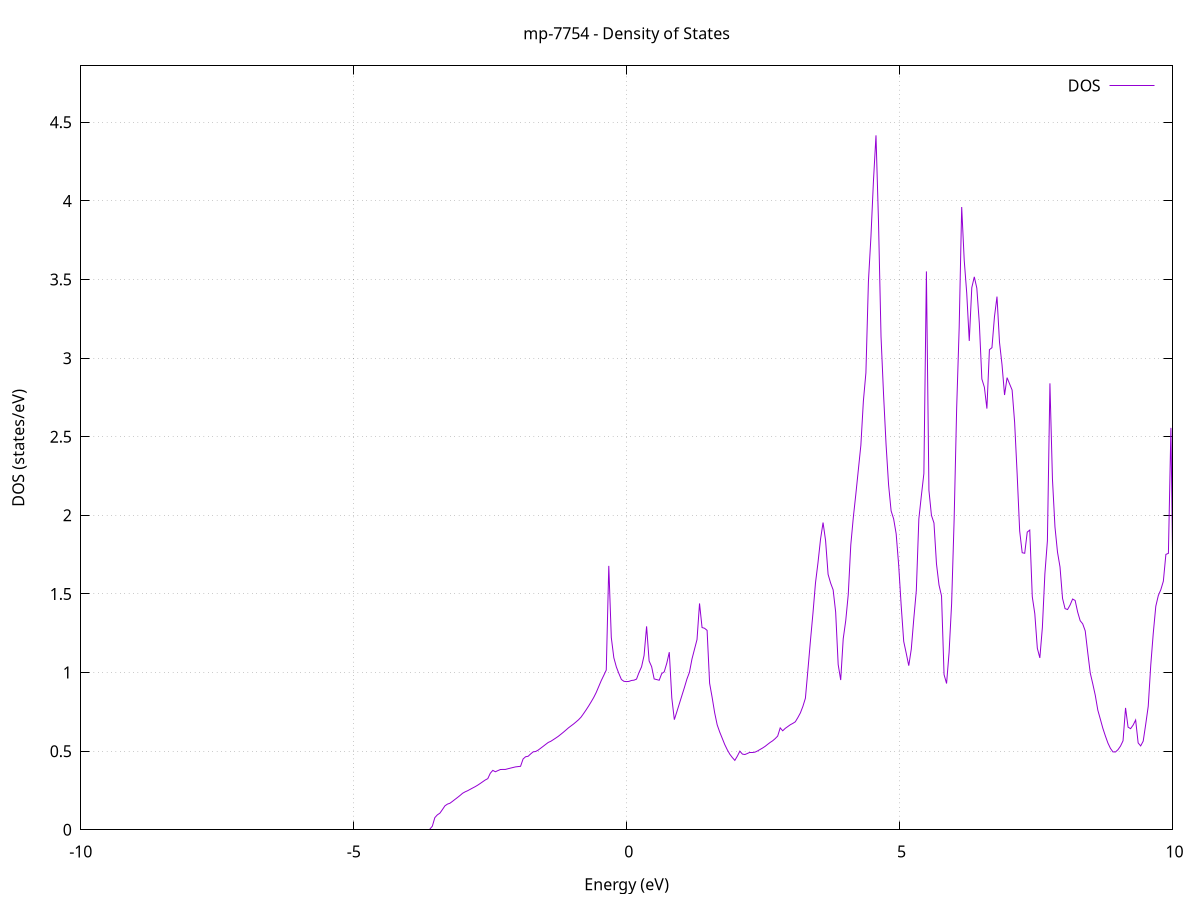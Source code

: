 set title 'mp-7754 - Density of States'
set xlabel 'Energy (eV)'
set ylabel 'DOS (states/eV)'
set grid
set xrange [-10:10]
set yrange [0:4.859]
set xzeroaxis lt -1
set terminal png size 800,600
set output 'mp-7754_dos_gnuplot.png'
plot '-' using 1:2 with lines title 'DOS'
-38.103200 0.000000
-38.057000 0.000000
-38.010800 0.000000
-37.964600 0.000000
-37.918400 0.000000
-37.872300 0.000000
-37.826100 0.000000
-37.779900 0.000000
-37.733700 0.000000
-37.687500 0.000000
-37.641400 0.000000
-37.595200 0.000000
-37.549000 0.000000
-37.502800 0.000000
-37.456600 0.000000
-37.410400 0.000000
-37.364300 0.000000
-37.318100 0.000000
-37.271900 0.000000
-37.225700 0.000000
-37.179500 0.000000
-37.133400 0.000000
-37.087200 0.000000
-37.041000 0.000000
-36.994800 0.000000
-36.948600 0.000000
-36.902500 0.000000
-36.856300 0.000000
-36.810100 0.000000
-36.763900 0.000000
-36.717700 0.000000
-36.671600 0.000000
-36.625400 0.000000
-36.579200 0.000000
-36.533000 0.000000
-36.486800 0.000000
-36.440700 0.000000
-36.394500 0.000000
-36.348300 0.000000
-36.302100 0.000000
-36.255900 0.000000
-36.209700 0.000000
-36.163600 0.000000
-36.117400 0.000000
-36.071200 0.000000
-36.025000 0.000000
-35.978800 0.000000
-35.932700 0.000000
-35.886500 0.000000
-35.840300 0.000000
-35.794100 0.000000
-35.747900 0.000000
-35.701800 0.000000
-35.655600 0.000000
-35.609400 0.000000
-35.563200 0.000000
-35.517000 0.000000
-35.470900 0.000000
-35.424700 0.000000
-35.378500 0.000000
-35.332300 0.000000
-35.286100 0.000000
-35.239900 0.000000
-35.193800 0.000000
-35.147600 0.000000
-35.101400 0.000000
-35.055200 0.000000
-35.009000 0.000000
-34.962900 0.000000
-34.916700 0.000000
-34.870500 0.000000
-34.824300 0.000000
-34.778100 0.000000
-34.732000 0.000000
-34.685800 0.000000
-34.639600 0.000000
-34.593400 0.000000
-34.547200 0.000000
-34.501100 0.000000
-34.454900 0.000000
-34.408700 0.000000
-34.362500 0.000000
-34.316300 0.000000
-34.270100 0.000000
-34.224000 0.000000
-34.177800 0.000000
-34.131600 0.000000
-34.085400 0.000000
-34.039200 0.000000
-33.993100 0.000000
-33.946900 0.000000
-33.900700 11.520300
-33.854500 15.675200
-33.808300 9.471200
-33.762200 8.375600
-33.716000 8.305600
-33.669800 10.765000
-33.623600 12.183300
-33.577400 16.520600
-33.531300 20.598500
-33.485100 23.480700
-33.438900 0.000000
-33.392700 0.000000
-33.346500 0.000000
-33.300400 0.000000
-33.254200 0.000000
-33.208000 0.000000
-33.161800 0.000000
-33.115600 0.000000
-33.069400 0.000000
-33.023300 0.000000
-32.977100 0.000000
-32.930900 0.000000
-32.884700 0.000000
-32.838500 0.000000
-32.792400 0.000000
-32.746200 0.000000
-32.700000 0.000000
-32.653800 0.000000
-32.607600 0.000000
-32.561500 0.000000
-32.515300 0.000000
-32.469100 0.000000
-32.422900 0.000000
-32.376700 0.000000
-32.330600 0.000000
-32.284400 0.000000
-32.238200 0.000000
-32.192000 0.000000
-32.145800 0.000000
-32.099600 0.000000
-32.053500 0.000000
-32.007300 0.000000
-31.961100 0.000000
-31.914900 0.000000
-31.868700 0.000000
-31.822600 0.000000
-31.776400 0.000000
-31.730200 0.000000
-31.684000 0.000000
-31.637800 0.000000
-31.591700 0.000000
-31.545500 0.000000
-31.499300 0.000000
-31.453100 0.000000
-31.406900 0.000000
-31.360800 0.000000
-31.314600 0.000000
-31.268400 0.000000
-31.222200 0.000000
-31.176000 0.000000
-31.129800 0.000000
-31.083700 0.000000
-31.037500 0.000000
-30.991300 0.000000
-30.945100 0.000000
-30.898900 0.000000
-30.852800 0.000000
-30.806600 0.000000
-30.760400 0.000000
-30.714200 0.000000
-30.668000 0.000000
-30.621900 0.000000
-30.575700 0.000000
-30.529500 0.000000
-30.483300 0.000000
-30.437100 0.000000
-30.391000 0.000000
-30.344800 0.000000
-30.298600 0.000000
-30.252400 0.000000
-30.206200 0.000000
-30.160000 0.000000
-30.113900 0.000000
-30.067700 0.000000
-30.021500 0.000000
-29.975300 0.000000
-29.929100 0.000000
-29.883000 0.000000
-29.836800 0.000000
-29.790600 0.000000
-29.744400 0.000000
-29.698200 0.000000
-29.652100 0.000000
-29.605900 0.000000
-29.559700 0.000000
-29.513500 0.000000
-29.467300 0.000000
-29.421200 0.000000
-29.375000 0.000000
-29.328800 0.000000
-29.282600 0.000000
-29.236400 0.000000
-29.190300 0.000000
-29.144100 0.000000
-29.097900 0.000000
-29.051700 0.000000
-29.005500 0.000000
-28.959300 0.000000
-28.913200 0.000000
-28.867000 0.000000
-28.820800 0.000000
-28.774600 0.000000
-28.728400 0.000000
-28.682300 0.000000
-28.636100 0.000000
-28.589900 0.000000
-28.543700 0.000000
-28.497500 0.000000
-28.451400 0.000000
-28.405200 0.000000
-28.359000 0.000000
-28.312800 0.000000
-28.266600 0.000000
-28.220500 0.000000
-28.174300 0.000000
-28.128100 0.000000
-28.081900 0.000000
-28.035700 0.000000
-27.989500 0.000000
-27.943400 0.000000
-27.897200 0.000000
-27.851000 0.000000
-27.804800 0.000000
-27.758600 0.000000
-27.712500 0.000000
-27.666300 0.000000
-27.620100 0.000000
-27.573900 0.000000
-27.527700 0.000000
-27.481600 0.000000
-27.435400 0.000000
-27.389200 0.000000
-27.343000 0.000000
-27.296800 0.000000
-27.250700 0.000000
-27.204500 0.000000
-27.158300 0.000000
-27.112100 0.000000
-27.065900 0.000000
-27.019700 0.000000
-26.973600 0.000000
-26.927400 0.000000
-26.881200 0.000000
-26.835000 0.000000
-26.788800 0.000000
-26.742700 0.000000
-26.696500 0.000000
-26.650300 0.000000
-26.604100 0.000000
-26.557900 0.000000
-26.511800 0.000000
-26.465600 0.000000
-26.419400 0.000000
-26.373200 0.000000
-26.327000 0.000000
-26.280900 0.000000
-26.234700 0.000000
-26.188500 0.000000
-26.142300 0.000000
-26.096100 0.000000
-26.049900 0.000000
-26.003800 0.000000
-25.957600 0.000000
-25.911400 0.000000
-25.865200 0.000000
-25.819000 0.000000
-25.772900 0.000000
-25.726700 0.000000
-25.680500 0.000000
-25.634300 0.000000
-25.588100 0.000000
-25.542000 0.000000
-25.495800 0.000000
-25.449600 0.000000
-25.403400 0.000000
-25.357200 0.000000
-25.311100 0.000000
-25.264900 0.000000
-25.218700 0.000000
-25.172500 0.000000
-25.126300 0.000000
-25.080200 0.000000
-25.034000 0.000000
-24.987800 0.000000
-24.941600 0.000000
-24.895400 0.000000
-24.849200 0.000000
-24.803100 0.000000
-24.756900 0.000000
-24.710700 0.000000
-24.664500 0.000000
-24.618300 0.000000
-24.572200 0.000000
-24.526000 0.000000
-24.479800 0.000000
-24.433600 0.000000
-24.387400 0.000000
-24.341300 0.000000
-24.295100 0.000000
-24.248900 0.000000
-24.202700 0.000000
-24.156500 0.000000
-24.110400 0.000000
-24.064200 0.000000
-24.018000 0.000000
-23.971800 0.000000
-23.925600 0.000000
-23.879400 0.000000
-23.833300 0.000000
-23.787100 0.000000
-23.740900 0.000000
-23.694700 0.000000
-23.648500 0.000000
-23.602400 0.000000
-23.556200 0.000000
-23.510000 0.000000
-23.463800 0.000000
-23.417600 0.000000
-23.371500 0.000000
-23.325300 0.000000
-23.279100 0.000000
-23.232900 0.000000
-23.186700 0.000000
-23.140600 0.000000
-23.094400 0.000000
-23.048200 0.000000
-23.002000 0.000000
-22.955800 0.000000
-22.909600 0.000000
-22.863500 0.000000
-22.817300 0.000000
-22.771100 0.000000
-22.724900 0.000000
-22.678700 0.000000
-22.632600 0.000000
-22.586400 0.000000
-22.540200 0.000000
-22.494000 0.000000
-22.447800 0.000000
-22.401700 0.000000
-22.355500 0.000000
-22.309300 0.000000
-22.263100 0.000000
-22.216900 0.000000
-22.170800 0.000000
-22.124600 0.000000
-22.078400 0.000000
-22.032200 0.000000
-21.986000 0.000000
-21.939800 0.000000
-21.893700 0.000000
-21.847500 0.000000
-21.801300 0.000000
-21.755100 0.000000
-21.708900 0.000000
-21.662800 0.000000
-21.616600 0.000000
-21.570400 0.000000
-21.524200 0.000000
-21.478000 0.000000
-21.431900 0.000000
-21.385700 0.000000
-21.339500 0.000000
-21.293300 0.000000
-21.247100 0.000000
-21.201000 0.000000
-21.154800 0.000000
-21.108600 0.000000
-21.062400 0.000000
-21.016200 0.000000
-20.970100 0.000000
-20.923900 0.000000
-20.877700 0.000000
-20.831500 0.000000
-20.785300 0.000000
-20.739100 0.000000
-20.693000 0.000000
-20.646800 0.000000
-20.600600 0.000000
-20.554400 0.000000
-20.508200 0.000000
-20.462100 0.000000
-20.415900 0.000000
-20.369700 0.000000
-20.323500 0.000000
-20.277300 0.000000
-20.231200 0.000000
-20.185000 0.000000
-20.138800 0.000000
-20.092600 0.000000
-20.046400 0.000000
-20.000300 0.000000
-19.954100 0.000000
-19.907900 0.000000
-19.861700 0.000000
-19.815500 0.000000
-19.769300 0.000000
-19.723200 0.000000
-19.677000 0.000000
-19.630800 0.000000
-19.584600 0.000000
-19.538400 0.000000
-19.492300 0.000000
-19.446100 0.000000
-19.399900 0.000000
-19.353700 0.000000
-19.307500 0.000000
-19.261400 0.000000
-19.215200 0.000000
-19.169000 0.000000
-19.122800 0.000000
-19.076600 0.000000
-19.030500 0.000000
-18.984300 0.000000
-18.938100 0.000000
-18.891900 0.000000
-18.845700 0.000000
-18.799500 0.000000
-18.753400 0.000000
-18.707200 0.000000
-18.661000 0.000000
-18.614800 0.000000
-18.568600 0.000000
-18.522500 0.000000
-18.476300 0.000000
-18.430100 0.000000
-18.383900 0.000000
-18.337700 0.000000
-18.291600 0.000000
-18.245400 0.000000
-18.199200 0.000000
-18.153000 0.000000
-18.106800 0.000000
-18.060700 0.000000
-18.014500 0.000000
-17.968300 0.000000
-17.922100 0.000000
-17.875900 0.000000
-17.829800 0.000000
-17.783600 0.000000
-17.737400 0.000000
-17.691200 0.000000
-17.645000 0.000000
-17.598800 0.000000
-17.552700 0.000000
-17.506500 0.000000
-17.460300 0.000000
-17.414100 0.000000
-17.367900 0.000000
-17.321800 0.000000
-17.275600 0.000000
-17.229400 0.000000
-17.183200 0.000000
-17.137000 0.000000
-17.090900 0.000000
-17.044700 0.000000
-16.998500 0.000000
-16.952300 0.000000
-16.906100 0.000000
-16.860000 0.000000
-16.813800 0.000000
-16.767600 0.000000
-16.721400 0.000000
-16.675200 0.000000
-16.629000 0.000000
-16.582900 0.000000
-16.536700 0.000000
-16.490500 0.000000
-16.444300 0.000000
-16.398100 0.000000
-16.352000 0.000000
-16.305800 0.000000
-16.259600 0.000000
-16.213400 0.000000
-16.167200 0.000000
-16.121100 0.000000
-16.074900 0.000000
-16.028700 0.000000
-15.982500 0.000000
-15.936300 0.000000
-15.890200 0.000000
-15.844000 0.000000
-15.797800 0.000000
-15.751600 0.000000
-15.705400 0.000000
-15.659200 0.000000
-15.613100 0.000000
-15.566900 0.000000
-15.520700 0.000000
-15.474500 0.000000
-15.428300 0.000000
-15.382200 0.000000
-15.336000 0.000000
-15.289800 0.000000
-15.243600 0.000000
-15.197400 0.000000
-15.151300 0.000000
-15.105100 0.000000
-15.058900 0.000000
-15.012700 0.000000
-14.966500 0.000000
-14.920400 0.000000
-14.874200 0.000000
-14.828000 0.000000
-14.781800 0.000000
-14.735600 0.000000
-14.689400 0.000000
-14.643300 0.000000
-14.597100 0.000000
-14.550900 0.000000
-14.504700 0.000000
-14.458500 0.000000
-14.412400 0.000000
-14.366200 0.000000
-14.320000 0.000000
-14.273800 0.000000
-14.227600 0.000000
-14.181500 0.000000
-14.135300 0.000000
-14.089100 0.000000
-14.042900 0.000000
-13.996700 0.000000
-13.950600 0.000000
-13.904400 0.000000
-13.858200 0.000000
-13.812000 0.000000
-13.765800 0.000000
-13.719700 0.000000
-13.673500 0.000000
-13.627300 0.000000
-13.581100 0.000000
-13.534900 0.000000
-13.488700 0.000000
-13.442600 0.000000
-13.396400 0.000000
-13.350200 0.000000
-13.304000 0.000000
-13.257800 0.000000
-13.211700 0.000000
-13.165500 0.000000
-13.119300 0.000000
-13.073100 0.000000
-13.026900 0.000000
-12.980800 0.000000
-12.934600 0.000000
-12.888400 0.000000
-12.842200 0.000000
-12.796000 0.000000
-12.749900 0.000000
-12.703700 0.000000
-12.657500 0.000000
-12.611300 0.000000
-12.565100 0.000000
-12.518900 0.000000
-12.472800 0.000000
-12.426600 0.000000
-12.380400 0.000000
-12.334200 0.000000
-12.288000 0.000000
-12.241900 0.000000
-12.195700 0.000000
-12.149500 0.000000
-12.103300 0.000000
-12.057100 0.000000
-12.011000 0.000000
-11.964800 0.000000
-11.918600 0.000000
-11.872400 0.000000
-11.826200 0.000000
-11.780100 0.000000
-11.733900 0.000000
-11.687700 0.000000
-11.641500 0.000000
-11.595300 0.000000
-11.549100 0.000000
-11.503000 0.000000
-11.456800 0.000000
-11.410600 0.000000
-11.364400 0.000000
-11.318200 0.000000
-11.272100 0.000000
-11.225900 0.000000
-11.179700 0.000000
-11.133500 0.000000
-11.087300 0.000000
-11.041200 0.000000
-10.995000 0.000000
-10.948800 0.000000
-10.902600 0.000000
-10.856400 0.000000
-10.810300 0.000000
-10.764100 0.000000
-10.717900 0.000000
-10.671700 0.000000
-10.625500 0.000000
-10.579300 0.000000
-10.533200 0.000000
-10.487000 0.000000
-10.440800 0.000000
-10.394600 0.000000
-10.348400 0.000000
-10.302300 0.000000
-10.256100 0.000000
-10.209900 0.000000
-10.163700 0.000000
-10.117500 0.000000
-10.071400 0.000000
-10.025200 0.000000
-9.979000 0.000000
-9.932800 0.000000
-9.886600 0.000000
-9.840500 0.000000
-9.794300 0.000000
-9.748100 0.000000
-9.701900 0.000000
-9.655700 0.000000
-9.609600 0.000000
-9.563400 0.000000
-9.517200 0.000000
-9.471000 0.000000
-9.424800 0.000000
-9.378600 0.000000
-9.332500 0.000000
-9.286300 0.000000
-9.240100 0.000000
-9.193900 0.000000
-9.147700 0.000000
-9.101600 0.000000
-9.055400 0.000000
-9.009200 0.000000
-8.963000 0.000000
-8.916800 0.000000
-8.870700 0.000000
-8.824500 0.000000
-8.778300 0.000000
-8.732100 0.000000
-8.685900 0.000000
-8.639800 0.000000
-8.593600 0.000000
-8.547400 0.000000
-8.501200 0.000000
-8.455000 0.000000
-8.408800 0.000000
-8.362700 0.000000
-8.316500 0.000000
-8.270300 0.000000
-8.224100 0.000000
-8.177900 0.000000
-8.131800 0.000000
-8.085600 0.000000
-8.039400 0.000000
-7.993200 0.000000
-7.947000 0.000000
-7.900900 0.000000
-7.854700 0.000000
-7.808500 0.000000
-7.762300 0.000000
-7.716100 0.000000
-7.670000 0.000000
-7.623800 0.000000
-7.577600 0.000000
-7.531400 0.000000
-7.485200 0.000000
-7.439000 0.000000
-7.392900 0.000000
-7.346700 0.000000
-7.300500 0.000000
-7.254300 0.000000
-7.208100 0.000000
-7.162000 0.000000
-7.115800 0.000000
-7.069600 0.000000
-7.023400 0.000000
-6.977200 0.000000
-6.931100 0.000000
-6.884900 0.000000
-6.838700 0.000000
-6.792500 0.000000
-6.746300 0.000000
-6.700200 0.000000
-6.654000 0.000000
-6.607800 0.000000
-6.561600 0.000000
-6.515400 0.000000
-6.469200 0.000000
-6.423100 0.000000
-6.376900 0.000000
-6.330700 0.000000
-6.284500 0.000000
-6.238300 0.000000
-6.192200 0.000000
-6.146000 0.000000
-6.099800 0.000000
-6.053600 0.000000
-6.007400 0.000000
-5.961300 0.000000
-5.915100 0.000000
-5.868900 0.000000
-5.822700 0.000000
-5.776500 0.000000
-5.730400 0.000000
-5.684200 0.000000
-5.638000 0.000000
-5.591800 0.000000
-5.545600 0.000000
-5.499500 0.000000
-5.453300 0.000000
-5.407100 0.000000
-5.360900 0.000000
-5.314700 0.000000
-5.268500 0.000000
-5.222400 0.000000
-5.176200 0.000000
-5.130000 0.000000
-5.083800 0.000000
-5.037600 0.000000
-4.991500 0.000000
-4.945300 0.000000
-4.899100 0.000000
-4.852900 0.000000
-4.806700 0.000000
-4.760600 0.000000
-4.714400 0.000000
-4.668200 0.000000
-4.622000 0.000000
-4.575800 0.000000
-4.529700 0.000000
-4.483500 0.000000
-4.437300 0.000000
-4.391100 0.000000
-4.344900 0.000000
-4.298700 0.000000
-4.252600 0.000000
-4.206400 0.000000
-4.160200 0.000000
-4.114000 0.000000
-4.067800 0.000000
-4.021700 0.000000
-3.975500 0.000000
-3.929300 0.000000
-3.883100 0.000000
-3.836900 0.000000
-3.790800 0.000000
-3.744600 0.000000
-3.698400 0.000000
-3.652200 0.000000
-3.606000 0.000000
-3.559900 0.022700
-3.513700 0.077300
-3.467500 0.095000
-3.421300 0.105700
-3.375100 0.128500
-3.328900 0.152300
-3.282800 0.163300
-3.236600 0.168900
-3.190400 0.180900
-3.144200 0.193400
-3.098000 0.205600
-3.051900 0.218400
-3.005700 0.232200
-2.959500 0.241200
-2.913300 0.248400
-2.867100 0.257100
-2.821000 0.265800
-2.774800 0.274200
-2.728600 0.283800
-2.682400 0.294500
-2.636200 0.305600
-2.590100 0.316700
-2.543900 0.325200
-2.497700 0.359700
-2.451500 0.377900
-2.405300 0.369000
-2.359100 0.376400
-2.313000 0.383300
-2.266800 0.383900
-2.220600 0.384000
-2.174400 0.388200
-2.128200 0.392200
-2.082100 0.396100
-2.035900 0.400000
-1.989700 0.401900
-1.943500 0.403700
-1.897300 0.450200
-1.851200 0.464500
-1.805000 0.467500
-1.758800 0.482300
-1.712600 0.495700
-1.666400 0.498000
-1.620300 0.507000
-1.574100 0.519000
-1.527900 0.531100
-1.481700 0.543600
-1.435500 0.555700
-1.389400 0.562800
-1.343200 0.573200
-1.297000 0.583800
-1.250800 0.594800
-1.204600 0.607600
-1.158400 0.620600
-1.112300 0.634300
-1.066100 0.648400
-1.019900 0.660500
-0.973700 0.672500
-0.927500 0.685900
-0.881400 0.699700
-0.835200 0.716500
-0.789000 0.739000
-0.742800 0.762300
-0.696600 0.787200
-0.650500 0.813500
-0.604300 0.840900
-0.558100 0.872800
-0.511900 0.910600
-0.465700 0.948400
-0.419600 0.981600
-0.373400 1.016000
-0.327200 1.678700
-0.281000 1.222500
-0.234800 1.094500
-0.188600 1.035600
-0.142500 0.993900
-0.096300 0.956000
-0.050100 0.944400
-0.003900 0.942400
0.042300 0.943800
0.088400 0.949700
0.134600 0.951600
0.180800 0.958300
0.227000 1.001100
0.273200 1.036400
0.319300 1.108700
0.365500 1.294000
0.411700 1.073800
0.457900 1.037400
0.504100 0.959500
0.550200 0.955400
0.596400 0.951200
0.642600 0.993400
0.688800 1.005000
0.735000 1.059200
0.781200 1.129600
0.827300 0.838700
0.873500 0.700400
0.919700 0.750700
0.965900 0.802100
1.012100 0.853700
1.058200 0.904800
1.104400 0.958800
1.150600 1.002000
1.196800 1.086200
1.243000 1.148200
1.289100 1.209900
1.335300 1.439600
1.381500 1.286300
1.427700 1.281700
1.473900 1.268200
1.520000 0.932100
1.566200 0.842100
1.612400 0.744400
1.658600 0.667500
1.704800 0.621800
1.750900 0.582200
1.797100 0.542200
1.843300 0.509100
1.889500 0.480800
1.935700 0.459600
1.981900 0.441400
2.028000 0.468400
2.074200 0.500100
2.120400 0.481400
2.166600 0.478700
2.212800 0.485400
2.258900 0.492900
2.305100 0.492900
2.351300 0.493800
2.397500 0.501300
2.443700 0.510700
2.489800 0.519900
2.536000 0.530400
2.582200 0.543100
2.628400 0.555400
2.674600 0.565900
2.720700 0.579600
2.766900 0.596000
2.813100 0.648000
2.859300 0.629700
2.905500 0.645000
2.951700 0.656500
2.997800 0.668000
3.044000 0.676600
3.090200 0.686900
3.136400 0.713600
3.182600 0.743100
3.228700 0.784700
3.274900 0.836900
3.321100 1.017800
3.367300 1.202900
3.413500 1.378200
3.459600 1.569800
3.505800 1.700200
3.552000 1.848200
3.598200 1.954200
3.644400 1.839800
3.690500 1.624700
3.736700 1.569500
3.782900 1.526100
3.829100 1.384700
3.875300 1.050800
3.921500 0.952400
3.967600 1.214600
4.013800 1.330300
4.060000 1.497200
4.106200 1.811300
4.152400 1.986000
4.198500 2.133800
4.244700 2.289800
4.290900 2.445400
4.337100 2.727400
4.383300 2.906600
4.429400 3.488000
4.475600 3.773400
4.521800 4.128400
4.568000 4.417200
4.614200 3.865100
4.660300 3.136800
4.706500 2.769100
4.752700 2.449500
4.798900 2.193300
4.845100 2.028300
4.891300 1.977600
4.937400 1.883100
4.983600 1.683400
5.029800 1.424700
5.076000 1.198000
5.122200 1.122500
5.168300 1.043800
5.214500 1.148400
5.260700 1.342800
5.306900 1.522100
5.353100 1.977200
5.399200 2.124800
5.445400 2.266000
5.491600 3.551700
5.537800 2.159200
5.584000 1.999900
5.630100 1.951400
5.676300 1.691100
5.722500 1.557200
5.768700 1.487000
5.814900 0.987200
5.861000 0.930400
5.907200 1.128600
5.953400 1.437200
5.999600 1.972600
6.045800 2.680700
6.092000 3.194400
6.138100 3.961200
6.184300 3.622900
6.230500 3.412700
6.276700 3.109400
6.322900 3.448000
6.369000 3.517100
6.415200 3.445200
6.461400 3.219700
6.507600 2.867200
6.553800 2.814600
6.599900 2.679000
6.646100 3.053800
6.692300 3.066500
6.738500 3.263300
6.784700 3.391400
6.830800 3.100800
6.877000 2.957400
6.923200 2.765400
6.969400 2.875800
7.015600 2.836100
7.061800 2.797100
7.107900 2.591100
7.154100 2.262500
7.200300 1.900000
7.246500 1.762300
7.292700 1.758800
7.338800 1.893400
7.385000 1.906300
7.431200 1.482700
7.477400 1.374400
7.523600 1.154900
7.569700 1.093100
7.615900 1.285600
7.662100 1.628100
7.708300 1.837700
7.754500 2.839800
7.800600 2.231800
7.846800 1.926500
7.893000 1.766600
7.939200 1.671700
7.985400 1.472000
8.031600 1.406600
8.077700 1.401000
8.123900 1.429700
8.170100 1.467800
8.216300 1.458700
8.262500 1.385000
8.308600 1.329800
8.354800 1.310000
8.401000 1.265200
8.447200 1.127600
8.493400 0.997200
8.539500 0.928200
8.585700 0.854600
8.631900 0.760900
8.678100 0.703500
8.724300 0.645300
8.770400 0.596700
8.816600 0.551800
8.862800 0.517900
8.909000 0.495500
8.955200 0.494800
9.001400 0.509500
9.047500 0.532300
9.093700 0.565800
9.139900 0.775200
9.186100 0.652700
9.232300 0.643100
9.278400 0.665600
9.324600 0.698300
9.370800 0.552500
9.417000 0.533400
9.463200 0.563700
9.509300 0.671000
9.555500 0.785500
9.601700 1.047200
9.647900 1.250800
9.694100 1.421800
9.740200 1.490200
9.786400 1.527400
9.832600 1.581300
9.878800 1.751600
9.925000 1.758400
9.971100 2.556200
10.017300 1.315800
10.063500 1.208300
10.109700 1.311800
10.155900 1.382200
10.202100 1.484800
10.248200 1.724000
10.294400 2.191100
10.340600 2.372200
10.386800 2.615700
10.433000 2.452200
10.479100 1.959200
10.525300 1.706500
10.571500 1.462600
10.617700 1.056800
10.663900 1.003100
10.710000 0.966000
10.756200 0.924600
10.802400 0.892400
10.848600 0.877800
10.894800 0.868300
10.940900 0.864100
10.987100 0.868600
11.033300 0.881100
11.079500 0.901900
11.125700 0.946200
11.171900 1.015600
11.218000 1.147300
11.264200 1.256800
11.310400 1.331200
11.356600 1.412900
11.402800 1.443600
11.448900 1.443700
11.495100 1.511700
11.541300 1.655900
11.587500 1.665200
11.633700 1.693100
11.679800 1.744000
11.726000 1.796100
11.772200 1.871900
11.818400 1.824900
11.864600 1.801600
11.910700 1.817600
11.956900 1.900300
12.003100 1.974800
12.049300 1.981700
12.095500 1.791600
12.141700 1.583900
12.187800 1.636100
12.234000 1.455800
12.280200 1.298200
12.326400 1.287600
12.372600 1.305100
12.418700 1.305100
12.464900 1.273400
12.511100 1.246200
12.557300 1.186500
12.603500 1.170700
12.649600 1.191400
12.695800 1.250200
12.742000 1.247200
12.788200 1.345800
12.834400 1.514000
12.880500 1.704000
12.926700 1.913500
12.972900 2.092700
13.019100 1.945000
13.065300 1.837100
13.111500 1.828900
13.157600 1.790500
13.203800 1.774600
13.250000 1.807800
13.296200 1.789400
13.342400 1.775000
13.388500 1.745500
13.434700 1.669500
13.480900 1.595800
13.527100 1.562900
13.573300 1.633600
13.619400 1.652600
13.665600 1.725100
13.711800 1.789300
13.758000 1.765700
13.804200 1.798400
13.850300 1.869500
13.896500 1.981600
13.942700 2.068600
13.988900 2.045900
14.035100 2.045900
14.081200 2.006100
14.127400 2.074400
14.173600 2.038100
14.219800 2.023100
14.266000 1.960800
14.312200 2.409200
14.358300 1.685500
14.404500 1.621800
14.450700 1.622500
14.496900 1.698800
14.543100 1.737400
14.589200 1.801000
14.635400 1.823600
14.681600 1.853900
14.727800 1.787300
14.774000 1.725700
14.820100 1.662300
14.866300 1.688200
14.912500 1.712700
14.958700 1.686100
15.004900 1.683900
15.051000 1.686500
15.097200 1.622000
15.143400 1.547600
15.189600 1.472900
15.235800 1.494100
15.282000 1.592500
15.328100 1.497800
15.374300 1.432400
15.420500 1.400900
15.466700 1.401000
15.512900 1.435200
15.559000 1.435400
15.605200 1.409600
15.651400 1.389700
15.697600 1.358300
15.743800 1.367900
15.789900 1.371700
15.836100 1.379000
15.882300 1.379000
15.928500 1.385500
15.974700 1.384900
16.020800 1.359200
16.067000 1.334600
16.113200 1.306100
16.159400 1.320500
16.205600 1.339700
16.251800 1.355000
16.297900 1.368700
16.344100 1.382600
16.390300 1.408600
16.436500 1.435700
16.482700 1.434800
16.528800 1.398900
16.575000 1.377100
16.621200 1.363700
16.667400 1.366400
16.713600 1.360600
16.759700 1.332900
16.805900 1.323400
16.852100 1.311700
16.898300 1.321500
16.944500 1.397900
16.990600 1.440800
17.036800 1.471000
17.083000 1.452800
17.129200 1.463600
17.175400 1.499600
17.221500 1.624800
17.267700 1.742900
17.313900 1.757300
17.360100 1.703200
17.406300 1.473200
17.452500 1.447700
17.498600 1.436000
17.544800 1.440500
17.591000 1.478000
17.637200 1.472900
17.683400 1.492400
17.729500 1.500400
17.775700 1.521100
17.821900 1.500800
17.868100 1.444900
17.914300 1.405100
17.960400 1.396000
18.006600 1.375600
18.052800 1.405300
18.099000 1.422600
18.145200 1.428200
18.191300 1.391000
18.237500 1.374600
18.283700 1.363000
18.329900 1.361900
18.376100 1.348100
18.422300 1.352200
18.468400 1.364900
18.514600 1.388800
18.560800 1.434500
18.607000 1.560300
18.653200 1.609600
18.699300 1.560600
18.745500 1.547200
18.791700 1.544900
18.837900 1.528300
18.884100 1.514100
18.930200 1.477800
18.976400 1.448900
19.022600 1.430700
19.068800 1.410300
19.115000 1.354100
19.161100 1.333300
19.207300 1.304300
19.253500 1.351300
19.299700 1.470600
19.345900 1.509000
19.392100 1.522600
19.438200 1.542200
19.484400 1.552900
19.530600 1.579500
19.576800 1.570300
19.623000 1.581700
19.669100 1.581500
19.715300 1.595700
19.761500 1.608900
19.807700 1.501900
19.853900 1.485800
19.900000 1.470000
19.946200 1.443000
19.992400 1.386300
20.038600 1.328600
20.084800 1.272400
20.130900 1.219800
20.177100 1.186800
20.223300 1.266000
20.269500 1.242900
20.315700 1.252000
20.361900 1.312900
20.408000 1.380700
20.454200 1.446400
20.500400 1.537900
20.546600 1.582300
20.592800 1.644800
20.638900 1.651400
20.685100 1.671800
20.731300 1.725500
20.777500 1.789100
20.823700 1.774800
20.869800 1.698600
20.916000 1.627500
20.962200 1.561900
21.008400 1.507300
21.054600 1.552500
21.100700 1.683000
21.146900 1.776000
21.193100 1.748500
21.239300 1.785700
21.285500 1.802200
21.331600 1.812200
21.377800 1.774600
21.424000 1.759500
21.470200 1.772900
21.516400 1.766900
21.562600 1.813100
21.608700 1.841300
21.654900 1.774400
21.701100 1.751700
21.747300 1.784200
21.793500 1.831900
21.839600 1.897400
21.885800 1.696400
21.932000 1.631800
21.978200 1.582500
22.024400 1.570600
22.070500 1.599400
22.116700 1.781600
22.162900 1.726600
22.209100 1.736300
22.255300 1.692700
22.301400 1.730800
22.347600 1.708500
22.393800 1.588000
22.440000 1.491800
22.486200 1.430500
22.532400 1.454700
22.578500 1.570100
22.624700 1.665200
22.670900 1.711500
22.717100 1.784400
22.763300 1.805000
22.809400 1.680100
22.855600 1.640700
22.901800 1.670200
22.948000 1.724000
22.994200 1.725900
23.040300 1.703100
23.086500 1.741700
23.132700 1.767100
23.178900 1.649000
23.225100 1.611700
23.271200 1.575100
23.317400 1.555500
23.363600 1.536700
23.409800 1.575400
23.456000 1.669100
23.502200 1.759200
23.548300 1.855000
23.594500 1.930200
23.640700 1.970700
23.686900 1.931800
23.733100 1.913900
23.779200 1.834700
23.825400 1.725800
23.871600 1.629400
23.917800 1.652600
23.964000 1.558300
24.010100 1.469100
24.056300 1.392500
24.102500 1.386000
24.148700 1.398800
24.194900 1.443300
24.241000 1.521400
24.287200 1.549900
24.333400 1.562600
24.379600 1.569600
24.425800 1.631300
24.472000 1.787200
24.518100 1.817500
24.564300 1.776600
24.610500 1.932400
24.656700 1.919700
24.702900 1.891700
24.749000 1.870700
24.795200 1.851200
24.841400 1.842600
24.887600 1.815200
24.933800 1.817600
24.979900 1.882100
25.026100 1.835200
25.072300 1.790100
25.118500 1.723700
25.164700 1.719700
25.210800 1.810900
25.257000 1.895100
25.303200 1.850600
25.349400 1.746700
25.395600 1.672300
25.441700 1.575100
25.487900 1.543900
25.534100 1.599100
25.580300 1.554400
25.626500 1.589500
25.672700 1.629100
25.718800 1.660500
25.765000 1.681300
25.811200 1.718500
25.857400 1.741800
25.903600 1.789000
25.949700 1.839400
25.995900 1.852400
26.042100 1.831900
26.088300 1.784700
26.134500 1.775900
26.180600 1.741000
26.226800 1.634300
26.273000 1.587200
26.319200 1.591100
26.365400 1.611100
26.411500 1.607000
26.457700 1.616400
26.503900 1.637100
26.550100 1.637100
26.596300 1.629400
26.642500 1.627200
26.688600 1.626300
26.734800 1.617700
26.781000 1.667600
26.827200 1.678400
26.873400 1.725600
26.919500 1.624500
26.965700 1.533500
27.011900 1.462400
27.058100 1.441600
27.104300 1.451700
27.150400 1.481300
27.196600 1.523100
27.242800 1.590700
27.289000 1.643900
27.335200 1.741600
27.381300 1.752100
27.427500 1.767500
27.473700 1.748300
27.519900 1.747400
27.566100 1.789400
27.612300 1.907700
27.658400 1.908200
27.704600 1.969200
27.750800 1.998600
27.797000 1.958800
27.843200 1.915400
27.889300 1.869900
27.935500 1.880400
27.981700 1.921900
28.027900 1.934700
28.074100 1.851200
28.120200 1.742300
28.166400 1.645700
28.212600 1.564800
28.258800 1.515700
28.305000 1.466200
28.351100 1.435700
28.397300 1.446000
28.443500 1.441400
28.489700 1.483000
28.535900 1.490500
28.582100 1.499200
28.628200 1.485200
28.674400 1.460700
28.720600 1.484800
28.766800 1.516800
28.813000 1.599700
28.859100 1.674800
28.905300 1.719200
28.951500 1.745600
28.997700 1.745600
29.043900 1.710600
29.090000 1.708600
29.136200 1.738500
29.182400 1.797400
29.228600 1.830200
29.274800 1.814000
29.320900 1.847100
29.367100 1.914500
29.413300 2.000200
29.459500 2.075800
29.505700 2.127000
29.551800 2.172700
29.598000 2.176200
29.644200 2.144900
29.690400 2.069800
29.736600 2.029200
29.782800 1.995200
29.828900 1.933700
29.875100 1.810100
29.921300 1.737000
29.967500 1.694400
30.013700 1.669600
30.059800 1.672500
30.106000 1.705200
30.152200 1.792400
30.198400 1.982800
30.244600 1.980200
30.290700 2.119800
30.336900 2.091000
30.383100 1.890600
30.429300 1.724100
30.475500 1.694000
30.521600 1.700900
30.567800 1.717000
30.614000 1.748800
30.660200 1.795500
30.706400 1.840700
30.752600 1.856200
30.798700 1.956200
30.844900 1.964400
30.891100 1.857700
30.937300 1.817100
30.983500 1.782800
31.029600 1.749200
31.075800 1.717400
31.122000 1.717400
31.168200 1.707500
31.214400 1.709500
31.260500 1.730200
31.306700 1.772600
31.352900 1.843000
31.399100 1.857500
31.445300 1.856100
31.491400 1.862100
31.537600 1.900500
31.583800 1.971700
31.630000 1.907900
31.676200 1.821800
31.722400 1.860500
31.768500 1.827200
31.814700 1.817500
31.860900 1.798000
31.907100 1.750700
31.953300 1.734600
31.999400 1.704600
32.045600 1.721500
32.091800 1.703200
32.138000 1.693100
32.184200 1.629900
32.230300 1.593500
32.276500 1.564200
32.322700 1.529900
32.368900 1.535900
32.415100 1.477600
32.461200 1.499400
32.507400 1.488400
32.553600 1.476200
32.599800 1.499100
32.646000 1.533700
32.692100 1.580800
32.738300 1.646200
32.784500 1.712800
32.830700 1.776400
32.876900 1.861200
32.923100 1.924500
32.969200 2.009300
33.015400 2.046900
33.061600 2.056400
33.107800 2.066800
33.154000 1.968400
33.200100 1.882400
33.246300 1.797800
33.292500 1.747900
33.338700 1.693900
33.384900 1.683100
33.431000 1.612100
33.477200 1.608700
33.523400 1.609400
33.569600 1.597700
33.615800 1.521100
33.661900 1.483500
33.708100 1.468800
33.754300 1.465100
33.800500 1.465000
33.846700 1.483400
33.892900 1.511400
33.939000 1.552600
33.985200 1.613500
34.031400 1.677200
34.077600 1.758200
34.123800 1.839600
34.169900 1.856900
34.216100 1.878600
34.262300 1.980900
34.308500 2.083900
34.354700 2.157200
34.400800 2.212100
34.447000 2.001200
34.493200 1.974700
34.539400 1.957300
34.585600 1.942200
34.631700 1.967800
34.677900 1.919000
34.724100 1.763800
34.770300 1.729100
34.816500 1.721700
34.862700 1.769800
34.908800 1.785300
34.955000 1.736900
35.001200 1.699000
35.047400 1.683100
35.093600 1.714400
35.139700 1.731200
35.185900 1.974500
35.232100 1.884800
35.278300 1.885800
35.324500 1.976000
35.370600 2.089500
35.416800 2.069300
35.463000 2.007500
35.509200 1.963800
35.555400 1.931200
35.601500 1.838600
35.647700 1.835400
35.693900 1.854600
35.740100 1.858200
35.786300 1.829900
35.832500 1.810500
35.878600 1.820800
35.924800 2.097300
35.971000 1.852500
36.017200 1.784800
36.063400 1.765500
36.109500 1.743400
36.155700 1.726100
36.201900 1.720900
36.248100 1.724400
36.294300 1.749300
36.340400 1.830600
36.386600 1.842400
36.432800 1.815500
36.479000 1.862400
36.525200 1.825400
36.571300 1.826800
36.617500 1.836600
36.663700 1.858900
36.709900 1.964400
36.756100 2.139700
36.802200 2.278900
36.848400 2.198900
36.894600 2.060000
36.940800 2.030300
36.987000 1.917900
37.033200 1.856900
37.079300 2.248100
37.125500 2.216000
37.171700 2.261800
37.217900 2.346300
37.264100 2.570800
37.310200 2.659800
37.356400 2.705000
37.402600 2.758800
37.448800 2.855200
37.495000 3.019500
37.541100 3.158000
37.587300 3.089100
37.633500 3.046400
37.679700 3.137000
37.725900 3.401800
37.772000 3.843000
37.818200 4.222500
37.864400 4.781400
37.910600 4.924800
37.956800 5.254800
38.003000 4.696400
38.049100 4.972600
38.095300 4.076100
38.141500 3.373300
38.187700 3.043100
38.233900 2.967400
38.280000 2.875100
38.326200 2.777700
38.372400 2.675100
38.418600 2.560200
38.464800 2.406400
38.510900 2.424800
38.557100 2.306100
38.603300 2.258300
38.649500 2.213600
38.695700 2.196800
38.741800 2.225400
38.788000 2.294600
38.834200 2.471600
38.880400 2.558400
38.926600 2.642000
38.972800 2.637600
39.018900 2.307900
39.065100 2.144800
39.111300 2.102700
39.157500 2.147100
39.203700 2.233900
39.249800 2.167700
39.296000 2.260900
39.342200 2.239600
39.388400 2.270800
39.434600 2.361400
39.480700 2.426700
39.526900 2.494900
39.573100 2.466200
39.619300 2.417600
39.665500 2.447300
39.711600 2.592700
39.757800 2.721700
39.804000 2.718000
39.850200 2.686900
39.896400 2.637300
39.942600 2.564900
39.988700 2.362500
40.034900 2.255200
40.081100 2.192300
40.127300 2.154800
40.173500 2.058500
40.219600 1.919800
40.265800 1.933800
40.312000 1.808600
40.358200 1.765600
40.404400 1.737800
40.450500 1.767000
40.496700 1.832700
40.542900 2.048100
40.589100 2.195800
40.635300 2.188300
40.681400 1.982500
40.727600 1.906800
40.773800 1.955400
40.820000 1.917700
40.866200 1.924100
40.912300 1.980700
40.958500 2.126900
41.004700 2.160800
41.050900 2.067600
41.097100 2.051700
41.143300 2.044100
41.189400 1.981800
41.235600 1.950200
41.281800 1.964900
41.328000 2.008100
41.374200 1.956600
41.420300 1.889900
41.466500 1.759100
41.512700 1.778400
41.558900 1.869000
41.605100 1.960700
41.651200 1.947200
41.697400 2.012200
41.743600 2.173900
41.789800 2.206200
41.836000 2.191600
41.882100 2.180100
41.928300 2.233500
41.974500 2.157300
42.020700 2.133300
42.066900 2.075300
42.113100 2.026900
42.159200 2.053000
42.205400 1.955400
42.251600 1.919500
42.297800 1.895400
42.344000 1.885200
42.390100 1.931400
42.436300 1.864500
42.482500 1.871100
42.528700 1.881400
42.574900 1.910600
42.621000 1.899700
42.667200 1.885100
42.713400 1.958100
42.759600 2.001500
42.805800 2.092100
42.851900 2.188400
42.898100 2.312900
42.944300 2.453800
42.990500 2.595200
43.036700 2.597100
43.082900 2.662200
43.129000 2.621100
43.175200 2.515800
43.221400 2.434100
43.267600 2.269400
43.313800 2.246600
43.359900 2.316000
43.406100 2.382400
43.452300 2.514200
43.498500 2.632500
43.544700 2.858900
43.590800 2.920700
43.637000 2.883600
43.683200 2.927400
43.729400 2.959400
43.775600 2.964300
43.821700 2.789900
43.867900 2.690900
43.914100 2.532200
43.960300 2.407200
44.006500 2.318900
44.052700 2.227300
44.098800 2.177300
44.145000 2.146800
44.191200 2.142500
44.237400 2.201200
44.283600 2.191200
44.329700 2.228400
44.375900 2.207900
44.422100 2.176500
44.468300 2.122300
44.514500 2.100100
44.560600 1.999800
44.606800 1.962700
44.653000 1.823300
44.699200 1.829000
44.745400 1.851100
44.791500 2.226100
44.837700 2.446800
44.883900 2.442000
44.930100 2.402800
44.976300 2.357900
45.022400 2.309800
45.068600 2.419700
45.114800 2.466900
45.161000 2.368800
45.207200 2.224400
45.253400 2.236000
45.299500 2.201900
45.345700 2.191800
45.391900 2.064100
45.438100 2.006400
45.484300 2.036300
45.530400 2.117000
45.576600 2.172900
45.622800 2.222100
45.669000 2.329500
45.715200 2.403100
45.761300 2.428200
45.807500 2.334800
45.853700 2.166500
45.899900 2.070200
45.946100 2.004000
45.992200 2.007400
46.038400 2.028900
46.084600 2.022400
46.130800 1.957100
46.177000 1.949100
46.223200 1.901100
46.269300 1.949500
46.315500 2.018000
46.361700 2.154100
46.407900 2.166300
46.454100 2.267500
46.500200 2.497000
46.546400 2.795400
46.592600 2.657600
46.638800 2.564200
46.685000 2.476300
46.731100 2.362900
46.777300 2.302100
46.823500 2.301100
46.869700 2.329000
46.915900 2.351800
46.962000 2.433300
47.008200 2.764800
47.054400 2.670700
47.100600 2.537600
47.146800 2.396300
47.193000 2.240000
47.239100 2.166700
47.285300 2.137400
47.331500 2.140400
47.377700 2.165700
47.423900 2.140800
47.470000 2.156300
47.516200 2.128000
47.562400 2.297200
47.608600 2.357300
47.654800 2.454700
47.700900 2.483300
47.747100 2.532400
47.793300 2.462600
47.839500 2.407700
47.885700 2.344000
47.931800 2.318300
47.978000 2.278300
48.024200 2.215100
48.070400 2.377000
48.116600 2.111700
48.162800 2.100800
48.208900 2.230300
48.255100 2.052700
48.301300 2.075200
48.347500 2.073600
48.393700 2.047300
48.439800 2.015500
48.486000 1.865000
48.532200 1.749100
48.578400 1.685300
48.624600 1.652600
48.670700 1.710800
48.716900 1.694700
48.763100 1.743800
48.809300 1.756300
48.855500 1.723500
48.901600 1.639600
48.947800 1.607100
48.994000 1.583200
49.040200 1.510600
49.086400 1.406000
49.132500 1.214500
49.178700 1.041500
49.224900 0.888900
49.271100 0.763300
49.317300 0.706500
49.363500 0.659600
49.409600 0.519600
49.455800 0.352500
49.502000 0.240400
49.548200 0.149300
49.594400 0.084400
49.640500 0.057800
49.686700 0.040300
49.732900 0.023800
49.779100 0.015400
49.825300 0.008800
49.871400 0.004200
49.917600 0.002500
49.963800 0.001400
50.010000 0.000500
50.056200 0.000000
50.102300 0.000000
50.148500 0.000000
50.194700 0.000000
50.240900 0.000000
50.287100 0.000000
50.333300 0.000000
50.379400 0.000000
50.425600 0.000000
50.471800 0.000000
50.518000 0.000000
50.564200 0.000000
50.610300 0.000000
50.656500 0.000000
50.702700 0.000000
50.748900 0.000000
50.795100 0.000000
50.841200 0.000000
50.887400 0.000000
50.933600 0.000000
50.979800 0.000000
51.026000 0.000000
51.072100 0.000000
51.118300 0.000000
51.164500 0.000000
51.210700 0.000000
51.256900 0.000000
51.303100 0.000000
51.349200 0.000000
51.395400 0.000000
51.441600 0.000000
51.487800 0.000000
51.534000 0.000000
51.580100 0.000000
51.626300 0.000000
51.672500 0.000000
51.718700 0.000000
51.764900 0.000000
51.811000 0.000000
51.857200 0.000000
51.903400 0.000000
51.949600 0.000000
51.995800 0.000000
52.041900 0.000000
52.088100 0.000000
52.134300 0.000000
52.180500 0.000000
52.226700 0.000000
52.272800 0.000000
52.319000 0.000000
52.365200 0.000000
52.411400 0.000000
52.457600 0.000000
52.503800 0.000000
52.549900 0.000000
52.596100 0.000000
52.642300 0.000000
52.688500 0.000000
52.734700 0.000000
52.780800 0.000000
52.827000 0.000000
52.873200 0.000000
52.919400 0.000000
52.965600 0.000000
53.011700 0.000000
53.057900 0.000000
53.104100 0.000000
53.150300 0.000000
53.196500 0.000000
53.242600 0.000000
53.288800 0.000000
53.335000 0.000000
53.381200 0.000000
53.427400 0.000000
53.473600 0.000000
53.519700 0.000000
53.565900 0.000000
53.612100 0.000000
53.658300 0.000000
53.704500 0.000000
53.750600 0.000000
53.796800 0.000000
53.843000 0.000000
53.889200 0.000000
53.935400 0.000000
53.981500 0.000000
54.027700 0.000000
54.073900 0.000000
54.120100 0.000000
54.166300 0.000000
54.212400 0.000000
54.258600 0.000000
e
